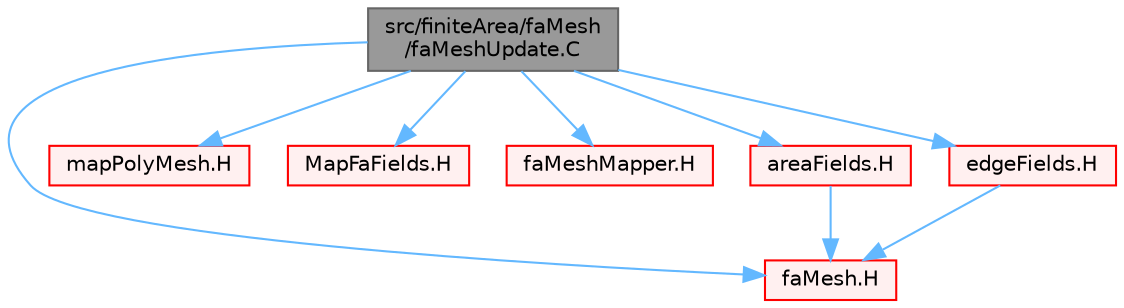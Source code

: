 digraph "src/finiteArea/faMesh/faMeshUpdate.C"
{
 // LATEX_PDF_SIZE
  bgcolor="transparent";
  edge [fontname=Helvetica,fontsize=10,labelfontname=Helvetica,labelfontsize=10];
  node [fontname=Helvetica,fontsize=10,shape=box,height=0.2,width=0.4];
  Node1 [id="Node000001",label="src/finiteArea/faMesh\l/faMeshUpdate.C",height=0.2,width=0.4,color="gray40", fillcolor="grey60", style="filled", fontcolor="black",tooltip=" "];
  Node1 -> Node2 [id="edge1_Node000001_Node000002",color="steelblue1",style="solid",tooltip=" "];
  Node2 [id="Node000002",label="faMesh.H",height=0.2,width=0.4,color="red", fillcolor="#FFF0F0", style="filled",URL="$faMesh_8H.html",tooltip=" "];
  Node1 -> Node351 [id="edge2_Node000001_Node000351",color="steelblue1",style="solid",tooltip=" "];
  Node351 [id="Node000351",label="mapPolyMesh.H",height=0.2,width=0.4,color="red", fillcolor="#FFF0F0", style="filled",URL="$mapPolyMesh_8H.html",tooltip=" "];
  Node1 -> Node354 [id="edge3_Node000001_Node000354",color="steelblue1",style="solid",tooltip=" "];
  Node354 [id="Node000354",label="MapFaFields.H",height=0.2,width=0.4,color="red", fillcolor="#FFF0F0", style="filled",URL="$MapFaFields_8H.html",tooltip="Finite area field mapping."];
  Node1 -> Node361 [id="edge4_Node000001_Node000361",color="steelblue1",style="solid",tooltip=" "];
  Node361 [id="Node000361",label="faMeshMapper.H",height=0.2,width=0.4,color="red", fillcolor="#FFF0F0", style="filled",URL="$faMeshMapper_8H.html",tooltip=" "];
  Node1 -> Node369 [id="edge5_Node000001_Node000369",color="steelblue1",style="solid",tooltip=" "];
  Node369 [id="Node000369",label="areaFields.H",height=0.2,width=0.4,color="red", fillcolor="#FFF0F0", style="filled",URL="$areaFields_8H.html",tooltip=" "];
  Node369 -> Node2 [id="edge6_Node000369_Node000002",color="steelblue1",style="solid",tooltip=" "];
  Node1 -> Node401 [id="edge7_Node000001_Node000401",color="steelblue1",style="solid",tooltip=" "];
  Node401 [id="Node000401",label="edgeFields.H",height=0.2,width=0.4,color="red", fillcolor="#FFF0F0", style="filled",URL="$edgeFields_8H.html",tooltip=" "];
  Node401 -> Node2 [id="edge8_Node000401_Node000002",color="steelblue1",style="solid",tooltip=" "];
}
